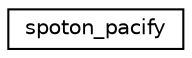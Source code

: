 digraph "Graphical Class Hierarchy"
{
  edge [fontname="Helvetica",fontsize="10",labelfontname="Helvetica",labelfontsize="10"];
  node [fontname="Helvetica",fontsize="10",shape=record];
  rankdir="LR";
  Node0 [label="spoton_pacify",height=0.2,width=0.4,color="black", fillcolor="white", style="filled",URL="$classspoton__pacify.html"];
}
